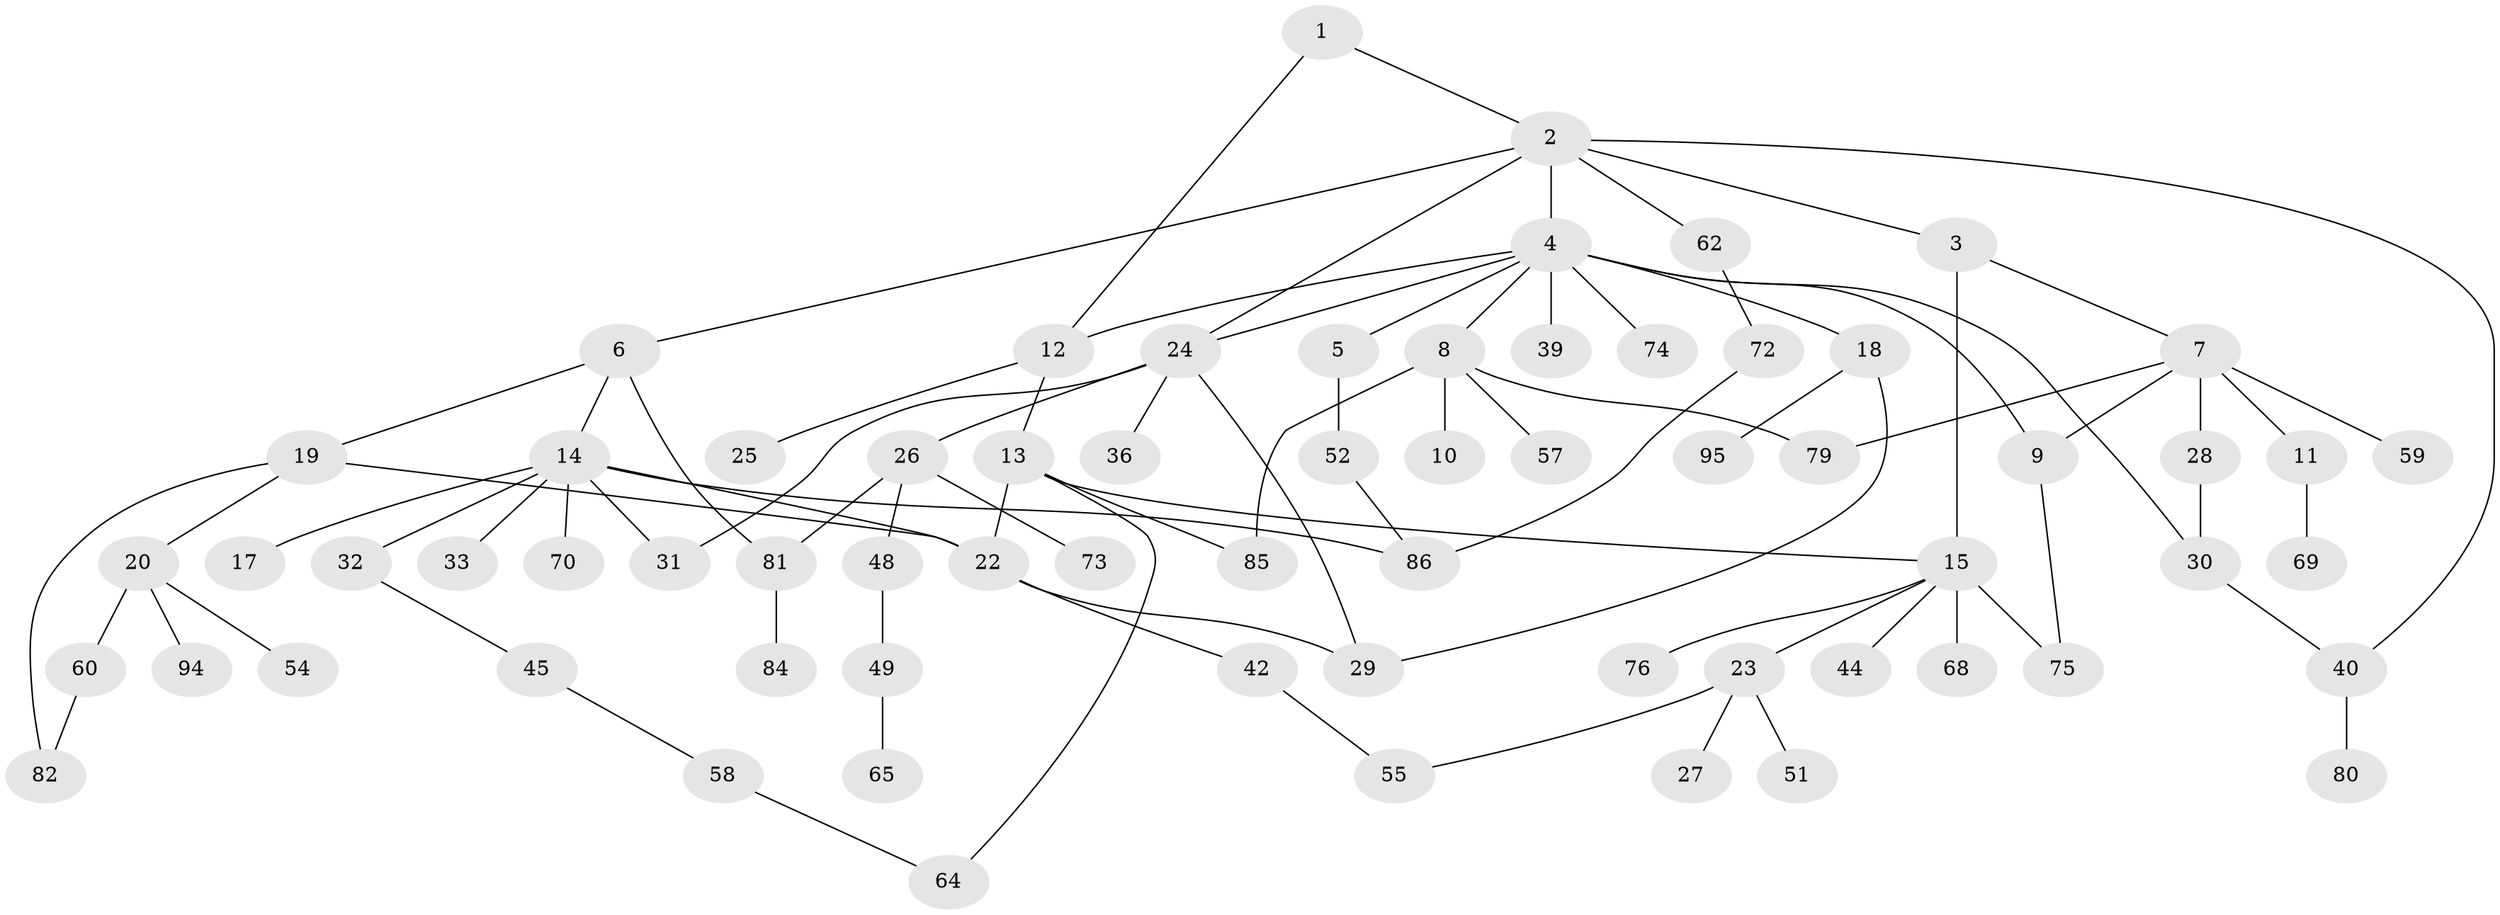 // original degree distribution, {2: 0.375, 7: 0.020833333333333332, 3: 0.11458333333333333, 6: 0.041666666666666664, 4: 0.08333333333333333, 5: 0.052083333333333336, 1: 0.3125}
// Generated by graph-tools (version 1.1) at 2025/41/03/06/25 10:41:28]
// undirected, 67 vertices, 86 edges
graph export_dot {
graph [start="1"]
  node [color=gray90,style=filled];
  1;
  2 [super="+78"];
  3;
  4 [super="+16"];
  5;
  6;
  7 [super="+41"];
  8 [super="+83"];
  9 [super="+50"];
  10 [super="+89"];
  11 [super="+53"];
  12 [super="+92"];
  13 [super="+61"];
  14 [super="+21"];
  15 [super="+35"];
  17;
  18 [super="+47"];
  19 [super="+71"];
  20 [super="+34"];
  22 [super="+46"];
  23 [super="+90"];
  24 [super="+67"];
  25;
  26 [super="+37"];
  27 [super="+88"];
  28 [super="+38"];
  29 [super="+91"];
  30;
  31 [super="+63"];
  32;
  33;
  36;
  39 [super="+56"];
  40 [super="+43"];
  42;
  44;
  45;
  48;
  49;
  51;
  52 [super="+66"];
  54;
  55;
  57;
  58 [super="+93"];
  59;
  60;
  62;
  64;
  65;
  68;
  69;
  70 [super="+96"];
  72 [super="+77"];
  73;
  74;
  75;
  76;
  79;
  80;
  81;
  82;
  84;
  85;
  86 [super="+87"];
  94;
  95;
  1 -- 2;
  1 -- 12;
  2 -- 3;
  2 -- 4;
  2 -- 6;
  2 -- 24;
  2 -- 62;
  2 -- 40;
  3 -- 7;
  3 -- 15;
  4 -- 5;
  4 -- 8;
  4 -- 39;
  4 -- 18;
  4 -- 9;
  4 -- 74;
  4 -- 30;
  4 -- 24;
  4 -- 12;
  5 -- 52;
  6 -- 14;
  6 -- 19;
  6 -- 81;
  7 -- 9;
  7 -- 11;
  7 -- 28;
  7 -- 59;
  7 -- 79;
  8 -- 10;
  8 -- 57;
  8 -- 85;
  8 -- 79;
  9 -- 75;
  11 -- 69;
  12 -- 13;
  12 -- 25;
  13 -- 64;
  13 -- 85;
  13 -- 15;
  13 -- 22;
  14 -- 17;
  14 -- 33;
  14 -- 22;
  14 -- 32;
  14 -- 86;
  14 -- 70;
  14 -- 31;
  15 -- 23;
  15 -- 68;
  15 -- 75;
  15 -- 76;
  15 -- 44;
  18 -- 95;
  18 -- 29;
  19 -- 20;
  19 -- 22;
  19 -- 82;
  20 -- 54;
  20 -- 60;
  20 -- 94;
  22 -- 29;
  22 -- 42;
  23 -- 27;
  23 -- 51;
  23 -- 55;
  24 -- 26;
  24 -- 31;
  24 -- 36;
  24 -- 29;
  26 -- 73;
  26 -- 81;
  26 -- 48;
  28 -- 30;
  30 -- 40;
  32 -- 45;
  40 -- 80;
  42 -- 55;
  45 -- 58;
  48 -- 49;
  49 -- 65;
  52 -- 86;
  58 -- 64;
  60 -- 82;
  62 -- 72;
  72 -- 86;
  81 -- 84;
}
